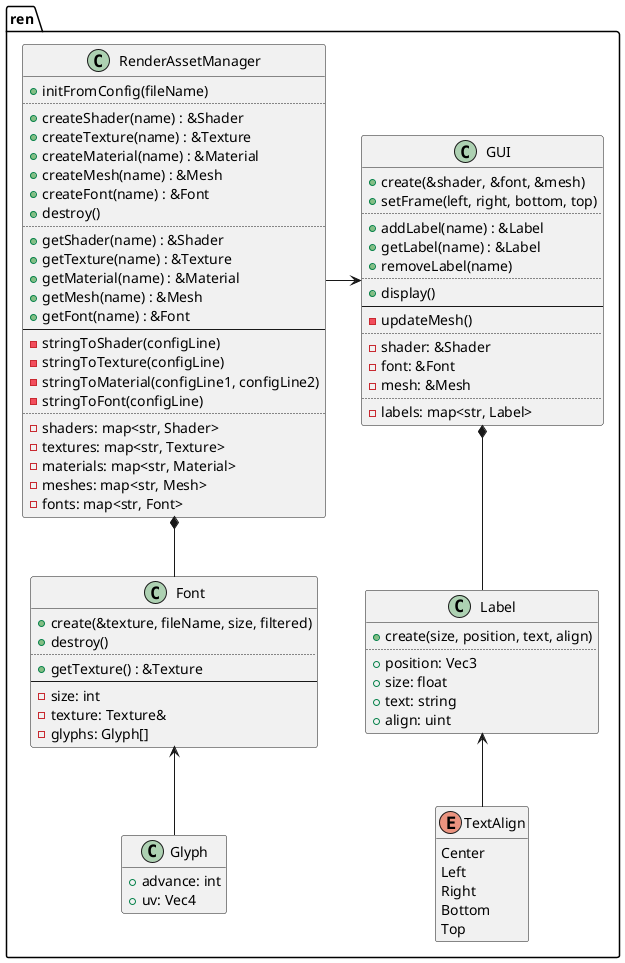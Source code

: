 @startuml
set separator ::

class ren::Glyph {
	+advance: int
	+uv: Vec4
}
hide Glyph methods

class ren::Font {
	+create(&texture, fileName, size, filtered)
	+destroy()
	..
	+getTexture() : &Texture
	--
	-size: int
	-texture: Texture&
	-glyphs: Glyph[]
}

class ren::RenderAssetManager {
	+initFromConfig(fileName)
	..
	+createShader(name) : &Shader
	+createTexture(name) : &Texture
	+createMaterial(name) : &Material
	+createMesh(name) : &Mesh
	+createFont(name) : &Font
	+destroy()
	..
	+getShader(name) : &Shader
	+getTexture(name) : &Texture
	+getMaterial(name) : &Material
	+getMesh(name) : &Mesh
	+getFont(name) : &Font
	--
	-stringToShader(configLine)
	-stringToTexture(configLine)
	-stringToMaterial(configLine1, configLine2)
	-stringToFont(configLine)
	..
	-shaders: map<str, Shader>
	-textures: map<str, Texture>
	-materials: map<str, Material>
	-meshes: map<str, Mesh>
	-fonts: map<str, Font>
}

class ren::GUI {
	+create(&shader, &font, &mesh)
	+setFrame(left, right, bottom, top)
	..
	+addLabel(name) : &Label
	+getLabel(name) : &Label
	+removeLabel(name)
	..
	+display()
	--
	-updateMesh()
	..
	-shader: &Shader
	-font: &Font
	-mesh: &Mesh
	..
	-labels: map<str, Label>
}

enum ren::TextAlign {
	Center
	Left
	Right
	Bottom
	Top
}
hide TextAlign methods

class ren::Label {
	+create(size, position, text, align)
	..
	+position: Vec3
	+size: float
	+text: string
	+align: uint
}

Font <-- Glyph
RenderAssetManager *-down- Font

GUI <-left- RenderAssetManager
GUI *-down- Label

Label <-- TextAlign

@enduml

